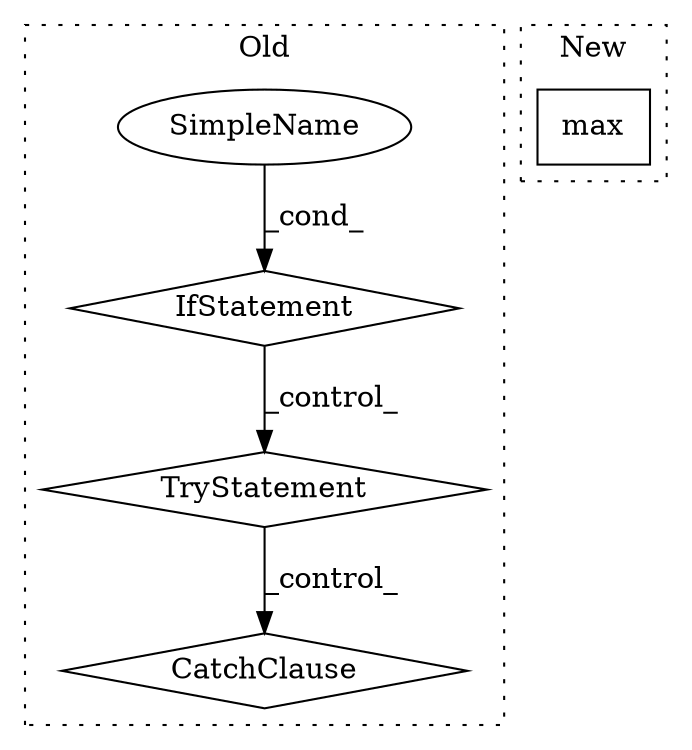 digraph G {
subgraph cluster0 {
1 [label="TryStatement" a="54" s="11067" l="4" shape="diamond"];
3 [label="CatchClause" a="12" s="11253,11291" l="15,2" shape="diamond"];
4 [label="IfStatement" a="25" s="11039,11055" l="4,2" shape="diamond"];
5 [label="SimpleName" a="42" s="11043" l="12" shape="ellipse"];
label = "Old";
style="dotted";
}
subgraph cluster1 {
2 [label="max" a="32" s="11439,11620" l="19,-5" shape="box"];
label = "New";
style="dotted";
}
1 -> 3 [label="_control_"];
4 -> 1 [label="_control_"];
5 -> 4 [label="_cond_"];
}